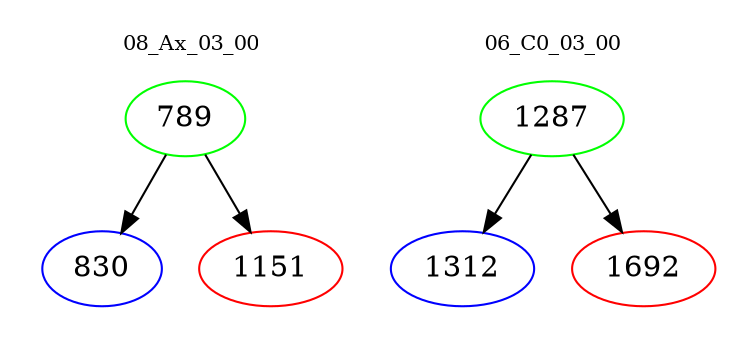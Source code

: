 digraph{
subgraph cluster_0 {
color = white
label = "08_Ax_03_00";
fontsize=10;
T0_789 [label="789", color="green"]
T0_789 -> T0_830 [color="black"]
T0_830 [label="830", color="blue"]
T0_789 -> T0_1151 [color="black"]
T0_1151 [label="1151", color="red"]
}
subgraph cluster_1 {
color = white
label = "06_C0_03_00";
fontsize=10;
T1_1287 [label="1287", color="green"]
T1_1287 -> T1_1312 [color="black"]
T1_1312 [label="1312", color="blue"]
T1_1287 -> T1_1692 [color="black"]
T1_1692 [label="1692", color="red"]
}
}
